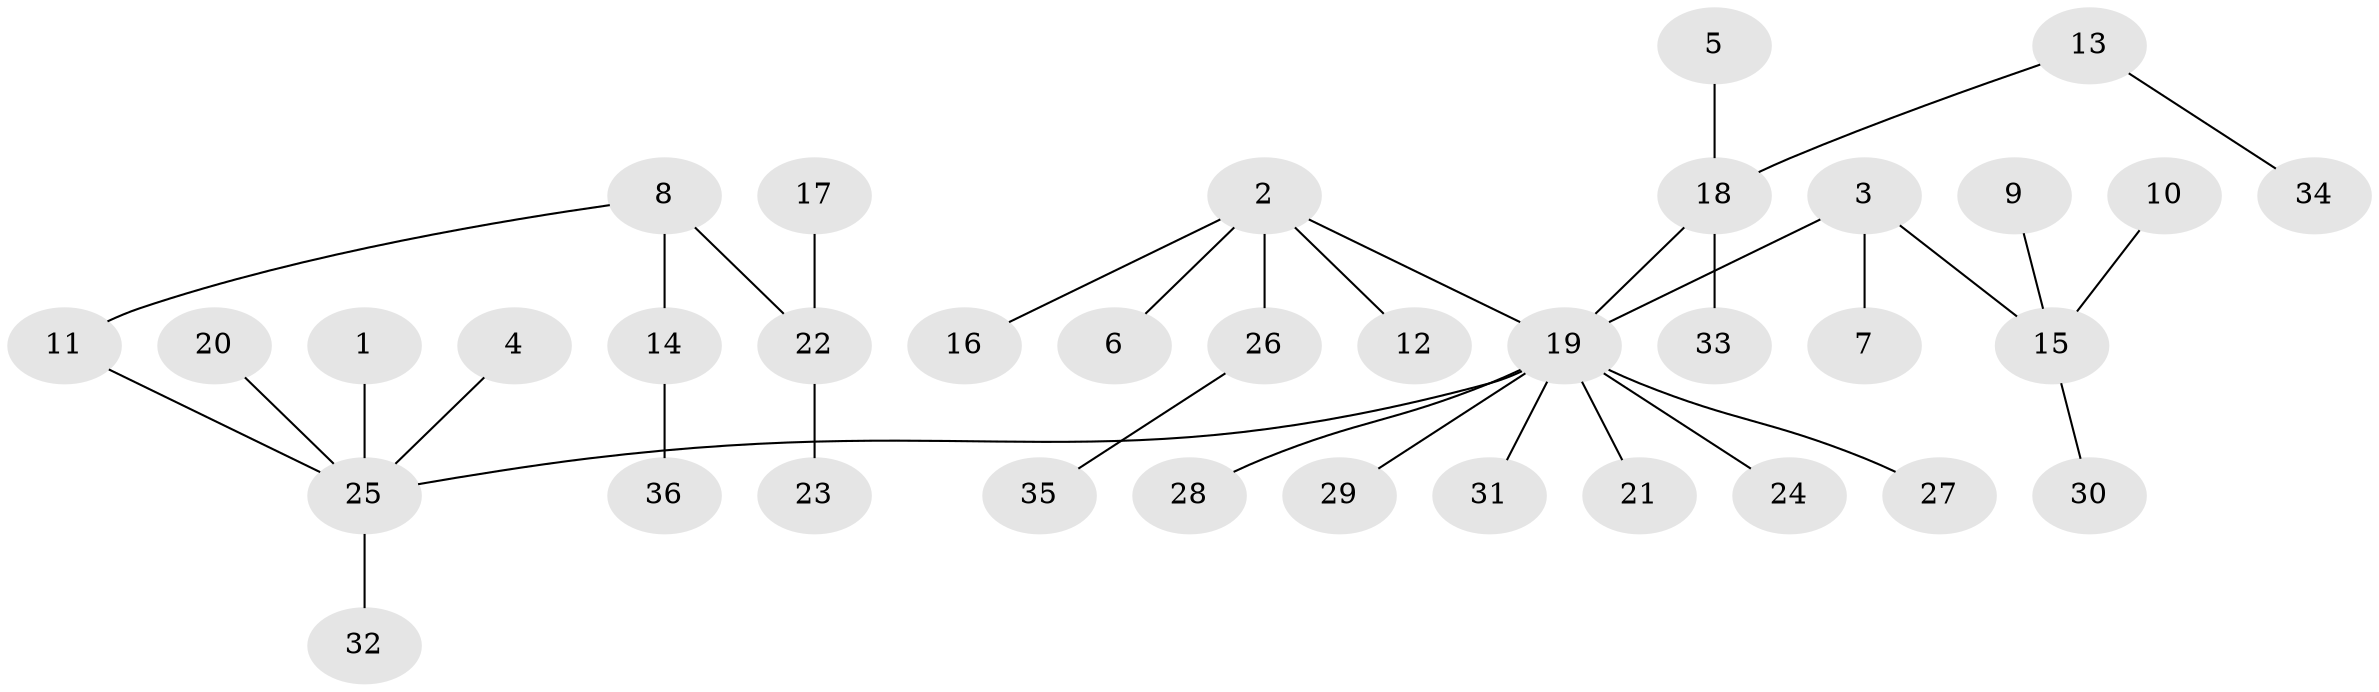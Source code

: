 // original degree distribution, {6: 0.041666666666666664, 8: 0.013888888888888888, 2: 0.2638888888888889, 3: 0.1527777777777778, 1: 0.5, 4: 0.013888888888888888, 5: 0.013888888888888888}
// Generated by graph-tools (version 1.1) at 2025/50/03/09/25 03:50:22]
// undirected, 36 vertices, 35 edges
graph export_dot {
graph [start="1"]
  node [color=gray90,style=filled];
  1;
  2;
  3;
  4;
  5;
  6;
  7;
  8;
  9;
  10;
  11;
  12;
  13;
  14;
  15;
  16;
  17;
  18;
  19;
  20;
  21;
  22;
  23;
  24;
  25;
  26;
  27;
  28;
  29;
  30;
  31;
  32;
  33;
  34;
  35;
  36;
  1 -- 25 [weight=1.0];
  2 -- 6 [weight=1.0];
  2 -- 12 [weight=1.0];
  2 -- 16 [weight=1.0];
  2 -- 19 [weight=1.0];
  2 -- 26 [weight=1.0];
  3 -- 7 [weight=1.0];
  3 -- 15 [weight=1.0];
  3 -- 19 [weight=1.0];
  4 -- 25 [weight=1.0];
  5 -- 18 [weight=1.0];
  8 -- 11 [weight=1.0];
  8 -- 14 [weight=1.0];
  8 -- 22 [weight=1.0];
  9 -- 15 [weight=1.0];
  10 -- 15 [weight=1.0];
  11 -- 25 [weight=1.0];
  13 -- 18 [weight=1.0];
  13 -- 34 [weight=1.0];
  14 -- 36 [weight=1.0];
  15 -- 30 [weight=1.0];
  17 -- 22 [weight=1.0];
  18 -- 19 [weight=1.0];
  18 -- 33 [weight=1.0];
  19 -- 21 [weight=1.0];
  19 -- 24 [weight=1.0];
  19 -- 25 [weight=1.0];
  19 -- 27 [weight=1.0];
  19 -- 28 [weight=1.0];
  19 -- 29 [weight=1.0];
  19 -- 31 [weight=1.0];
  20 -- 25 [weight=1.0];
  22 -- 23 [weight=1.0];
  25 -- 32 [weight=1.0];
  26 -- 35 [weight=1.0];
}
